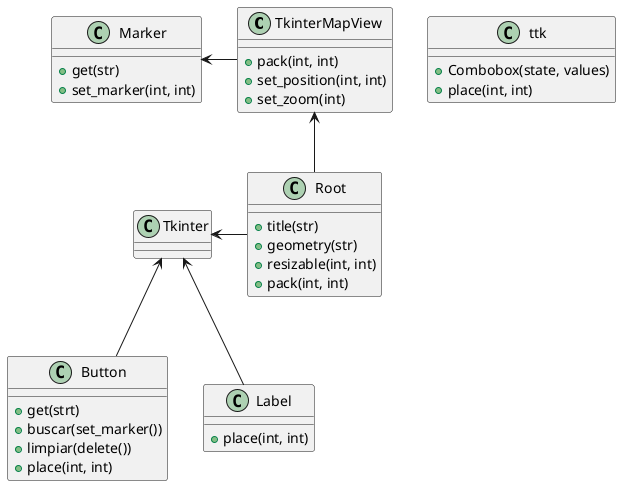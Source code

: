 @startuml Antep

class TkinterMapView{
    +pack(int, int)
    +set_position(int, int)
    +set_zoom(int)
}


class Marker{
    +get(str)
    +set_marker(int, int)
}


class Button{
    +get(strt)
    +buscar(set_marker())
    +limpiar(delete())
    +place(int, int)
}


class Root{
    +title(str)
    +geometry(str)
    +resizable(int, int)
    +pack(int, int)
}

class ttk{
    +Combobox(state, values)
    +place(int, int)
}

class Label{
    +place(int, int)
}

class Tkinter{

}


Tkinter <-- Label
Tkinter <- Root
Tkinter <-- Button
Marker <- TkinterMapView
TkinterMapView <-- Root

@enduml 
